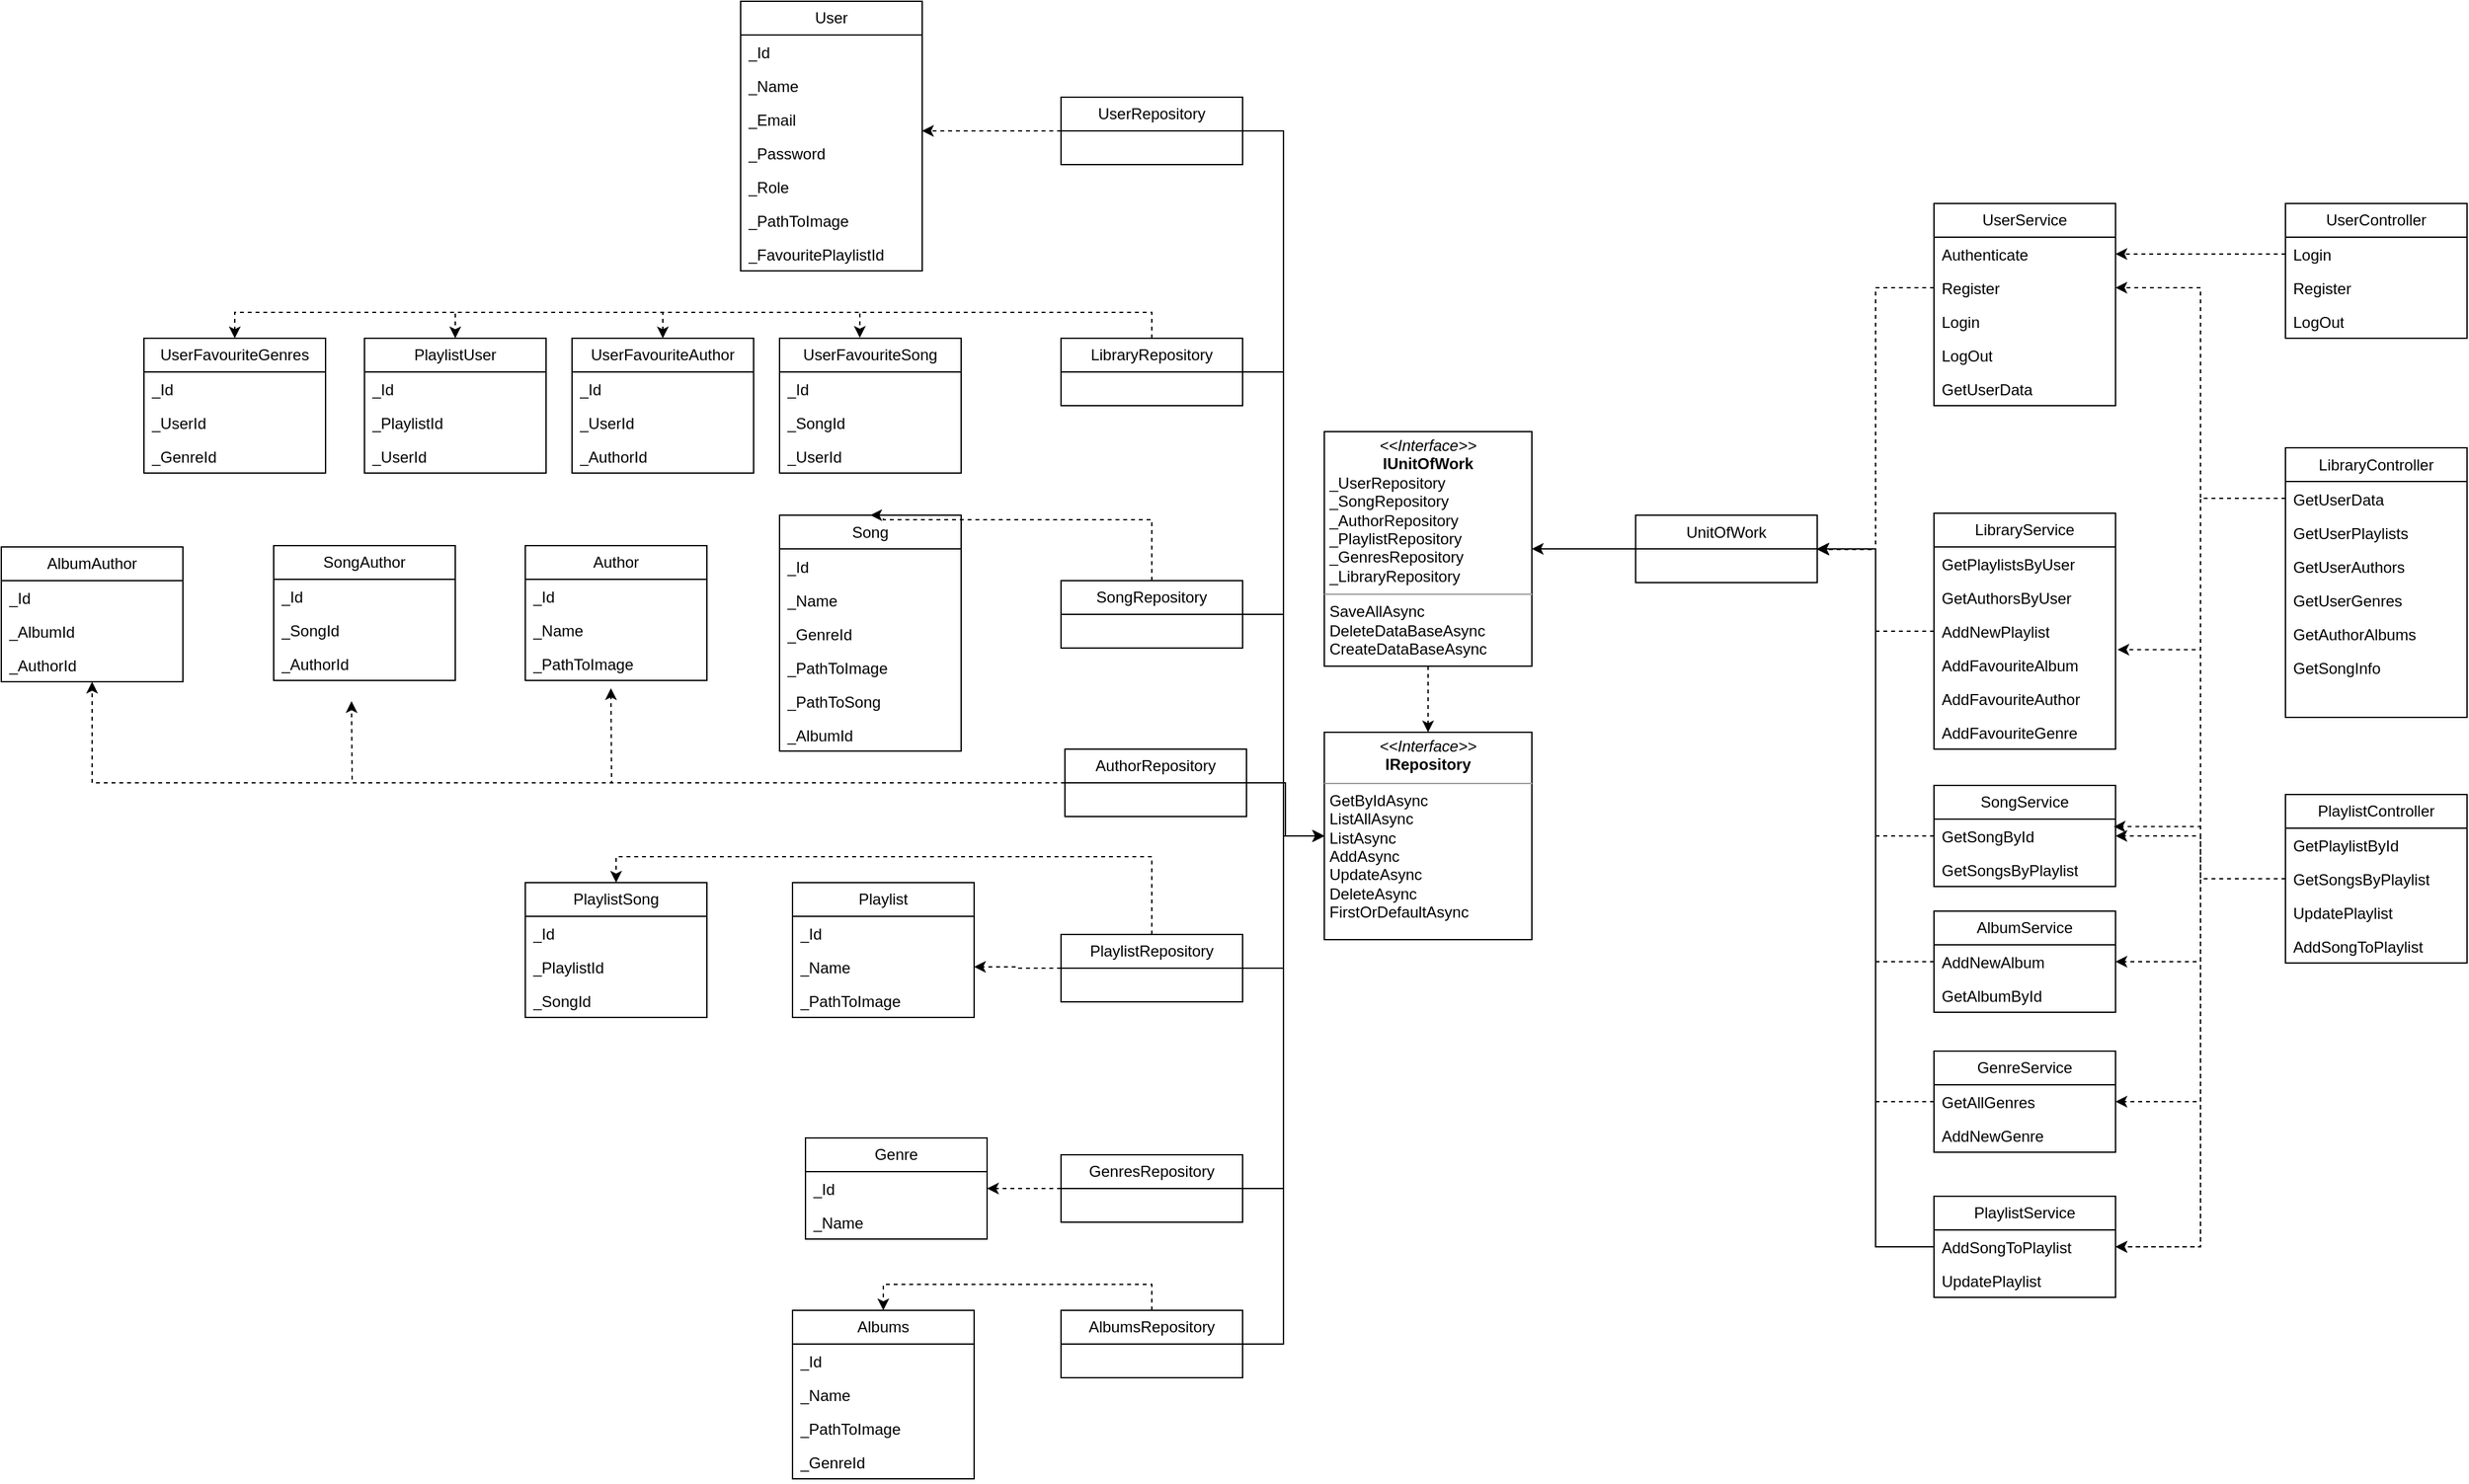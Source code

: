 <mxfile version="24.0.7" type="device">
  <diagram id="C5RBs43oDa-KdzZeNtuy" name="Page-1">
    <mxGraphModel dx="3392" dy="1578" grid="1" gridSize="10" guides="1" tooltips="1" connect="1" arrows="1" fold="1" page="1" pageScale="1" pageWidth="827" pageHeight="1169" math="0" shadow="0">
      <root>
        <mxCell id="WIyWlLk6GJQsqaUBKTNV-0" />
        <mxCell id="WIyWlLk6GJQsqaUBKTNV-1" parent="WIyWlLk6GJQsqaUBKTNV-0" />
        <mxCell id="mbd7gj9Zk-S_fRxsCdLO-96" value="User" style="swimlane;fontStyle=0;childLayout=stackLayout;horizontal=1;startSize=26;fillColor=none;horizontalStack=0;resizeParent=1;resizeParentMax=0;resizeLast=0;collapsible=1;marginBottom=0;whiteSpace=wrap;html=1;" parent="WIyWlLk6GJQsqaUBKTNV-1" vertex="1">
          <mxGeometry x="-20" y="28" width="140" height="208" as="geometry">
            <mxRectangle x="-240" y="124" width="70" height="30" as="alternateBounds" />
          </mxGeometry>
        </mxCell>
        <mxCell id="mbd7gj9Zk-S_fRxsCdLO-101" value="_Id" style="text;strokeColor=none;fillColor=none;align=left;verticalAlign=top;spacingLeft=4;spacingRight=4;overflow=hidden;rotatable=0;points=[[0,0.5],[1,0.5]];portConstraint=eastwest;whiteSpace=wrap;html=1;" parent="mbd7gj9Zk-S_fRxsCdLO-96" vertex="1">
          <mxGeometry y="26" width="140" height="26" as="geometry" />
        </mxCell>
        <mxCell id="mbd7gj9Zk-S_fRxsCdLO-100" value="_Name" style="text;strokeColor=none;fillColor=none;align=left;verticalAlign=top;spacingLeft=4;spacingRight=4;overflow=hidden;rotatable=0;points=[[0,0.5],[1,0.5]];portConstraint=eastwest;whiteSpace=wrap;html=1;" parent="mbd7gj9Zk-S_fRxsCdLO-96" vertex="1">
          <mxGeometry y="52" width="140" height="26" as="geometry" />
        </mxCell>
        <mxCell id="mbd7gj9Zk-S_fRxsCdLO-99" value="_Email" style="text;strokeColor=none;fillColor=none;align=left;verticalAlign=top;spacingLeft=4;spacingRight=4;overflow=hidden;rotatable=0;points=[[0,0.5],[1,0.5]];portConstraint=eastwest;whiteSpace=wrap;html=1;" parent="mbd7gj9Zk-S_fRxsCdLO-96" vertex="1">
          <mxGeometry y="78" width="140" height="26" as="geometry" />
        </mxCell>
        <mxCell id="mbd7gj9Zk-S_fRxsCdLO-98" value="_Password" style="text;strokeColor=none;fillColor=none;align=left;verticalAlign=top;spacingLeft=4;spacingRight=4;overflow=hidden;rotatable=0;points=[[0,0.5],[1,0.5]];portConstraint=eastwest;whiteSpace=wrap;html=1;" parent="mbd7gj9Zk-S_fRxsCdLO-96" vertex="1">
          <mxGeometry y="104" width="140" height="26" as="geometry" />
        </mxCell>
        <mxCell id="mbd7gj9Zk-S_fRxsCdLO-97" value="_Role" style="text;strokeColor=none;fillColor=none;align=left;verticalAlign=top;spacingLeft=4;spacingRight=4;overflow=hidden;rotatable=0;points=[[0,0.5],[1,0.5]];portConstraint=eastwest;whiteSpace=wrap;html=1;" parent="mbd7gj9Zk-S_fRxsCdLO-96" vertex="1">
          <mxGeometry y="130" width="140" height="26" as="geometry" />
        </mxCell>
        <mxCell id="mbd7gj9Zk-S_fRxsCdLO-275" value="_PathToImage" style="text;strokeColor=none;fillColor=none;align=left;verticalAlign=top;spacingLeft=4;spacingRight=4;overflow=hidden;rotatable=0;points=[[0,0.5],[1,0.5]];portConstraint=eastwest;whiteSpace=wrap;html=1;" parent="mbd7gj9Zk-S_fRxsCdLO-96" vertex="1">
          <mxGeometry y="156" width="140" height="26" as="geometry" />
        </mxCell>
        <mxCell id="mbd7gj9Zk-S_fRxsCdLO-323" value="_FavouritePlaylistId" style="text;strokeColor=none;fillColor=none;align=left;verticalAlign=top;spacingLeft=4;spacingRight=4;overflow=hidden;rotatable=0;points=[[0,0.5],[1,0.5]];portConstraint=eastwest;whiteSpace=wrap;html=1;" parent="mbd7gj9Zk-S_fRxsCdLO-96" vertex="1">
          <mxGeometry y="182" width="140" height="26" as="geometry" />
        </mxCell>
        <mxCell id="mbd7gj9Zk-S_fRxsCdLO-103" value="&lt;p style=&quot;margin:0px;margin-top:4px;text-align:center;&quot;&gt;&lt;i&gt;&amp;lt;&amp;lt;Interface&amp;gt;&amp;gt;&lt;/i&gt;&lt;br&gt;&lt;b&gt;IRepository&lt;/b&gt;&lt;/p&gt;&lt;hr size=&quot;1&quot;&gt;&lt;p style=&quot;margin:0px;margin-left:4px;&quot;&gt;GetByIdAsync&lt;br&gt;ListAllAsync&lt;/p&gt;&lt;p style=&quot;margin:0px;margin-left:4px;&quot;&gt;ListAsync&lt;/p&gt;&lt;p style=&quot;margin:0px;margin-left:4px;&quot;&gt;AddAsync&lt;/p&gt;&lt;p style=&quot;margin:0px;margin-left:4px;&quot;&gt;UpdateAsync&lt;/p&gt;&lt;p style=&quot;margin:0px;margin-left:4px;&quot;&gt;DeleteAsync&lt;/p&gt;&lt;p style=&quot;margin:0px;margin-left:4px;&quot;&gt;FirstOrDefaultAsync&lt;/p&gt;" style="verticalAlign=top;align=left;overflow=fill;html=1;whiteSpace=wrap;" parent="WIyWlLk6GJQsqaUBKTNV-1" vertex="1">
          <mxGeometry x="430" y="592" width="160" height="160" as="geometry" />
        </mxCell>
        <mxCell id="mbd7gj9Zk-S_fRxsCdLO-133" style="edgeStyle=orthogonalEdgeStyle;rounded=0;orthogonalLoop=1;jettySize=auto;html=1;entryX=0;entryY=0.5;entryDx=0;entryDy=0;" parent="WIyWlLk6GJQsqaUBKTNV-1" source="mbd7gj9Zk-S_fRxsCdLO-104" target="mbd7gj9Zk-S_fRxsCdLO-103" edge="1">
          <mxGeometry relative="1" as="geometry" />
        </mxCell>
        <mxCell id="mbd7gj9Zk-S_fRxsCdLO-104" value="UserRepository" style="swimlane;fontStyle=0;childLayout=stackLayout;horizontal=1;startSize=26;fillColor=none;horizontalStack=0;resizeParent=1;resizeParentMax=0;resizeLast=0;collapsible=1;marginBottom=0;whiteSpace=wrap;html=1;" parent="WIyWlLk6GJQsqaUBKTNV-1" vertex="1">
          <mxGeometry x="227" y="102" width="140" height="52" as="geometry" />
        </mxCell>
        <mxCell id="mbd7gj9Zk-S_fRxsCdLO-134" style="edgeStyle=orthogonalEdgeStyle;rounded=0;orthogonalLoop=1;jettySize=auto;html=1;entryX=0;entryY=0.5;entryDx=0;entryDy=0;" parent="WIyWlLk6GJQsqaUBKTNV-1" source="mbd7gj9Zk-S_fRxsCdLO-108" target="mbd7gj9Zk-S_fRxsCdLO-103" edge="1">
          <mxGeometry relative="1" as="geometry" />
        </mxCell>
        <mxCell id="mbd7gj9Zk-S_fRxsCdLO-243" style="edgeStyle=orthogonalEdgeStyle;rounded=0;orthogonalLoop=1;jettySize=auto;html=1;entryX=0.5;entryY=0;entryDx=0;entryDy=0;exitX=0.5;exitY=0;exitDx=0;exitDy=0;dashed=1;" parent="WIyWlLk6GJQsqaUBKTNV-1" source="mbd7gj9Zk-S_fRxsCdLO-108" target="mbd7gj9Zk-S_fRxsCdLO-145" edge="1">
          <mxGeometry relative="1" as="geometry">
            <Array as="points">
              <mxPoint x="297" y="428" />
              <mxPoint x="90" y="428" />
            </Array>
          </mxGeometry>
        </mxCell>
        <mxCell id="mbd7gj9Zk-S_fRxsCdLO-108" value="SongRepository" style="swimlane;fontStyle=0;childLayout=stackLayout;horizontal=1;startSize=26;fillColor=none;horizontalStack=0;resizeParent=1;resizeParentMax=0;resizeLast=0;collapsible=1;marginBottom=0;whiteSpace=wrap;html=1;" parent="WIyWlLk6GJQsqaUBKTNV-1" vertex="1">
          <mxGeometry x="227" y="475" width="140" height="52" as="geometry" />
        </mxCell>
        <mxCell id="mbd7gj9Zk-S_fRxsCdLO-135" style="edgeStyle=orthogonalEdgeStyle;rounded=0;orthogonalLoop=1;jettySize=auto;html=1;entryX=0;entryY=0.5;entryDx=0;entryDy=0;" parent="WIyWlLk6GJQsqaUBKTNV-1" source="mbd7gj9Zk-S_fRxsCdLO-110" target="mbd7gj9Zk-S_fRxsCdLO-103" edge="1">
          <mxGeometry relative="1" as="geometry" />
        </mxCell>
        <mxCell id="mbd7gj9Zk-S_fRxsCdLO-244" style="edgeStyle=orthogonalEdgeStyle;rounded=0;orthogonalLoop=1;jettySize=auto;html=1;dashed=1;" parent="WIyWlLk6GJQsqaUBKTNV-1" source="mbd7gj9Zk-S_fRxsCdLO-110" edge="1">
          <mxGeometry relative="1" as="geometry">
            <mxPoint x="-120" y="558.0" as="targetPoint" />
          </mxGeometry>
        </mxCell>
        <mxCell id="mbd7gj9Zk-S_fRxsCdLO-245" style="edgeStyle=orthogonalEdgeStyle;rounded=0;orthogonalLoop=1;jettySize=auto;html=1;dashed=1;" parent="WIyWlLk6GJQsqaUBKTNV-1" source="mbd7gj9Zk-S_fRxsCdLO-110" edge="1">
          <mxGeometry relative="1" as="geometry">
            <mxPoint x="-320" y="568.0" as="targetPoint" />
          </mxGeometry>
        </mxCell>
        <mxCell id="mbd7gj9Zk-S_fRxsCdLO-248" style="edgeStyle=orthogonalEdgeStyle;rounded=0;orthogonalLoop=1;jettySize=auto;html=1;entryX=0.5;entryY=1;entryDx=0;entryDy=0;dashed=1;" parent="WIyWlLk6GJQsqaUBKTNV-1" source="mbd7gj9Zk-S_fRxsCdLO-110" target="mbd7gj9Zk-S_fRxsCdLO-184" edge="1">
          <mxGeometry relative="1" as="geometry" />
        </mxCell>
        <mxCell id="mbd7gj9Zk-S_fRxsCdLO-110" value="AuthorRepository" style="swimlane;fontStyle=0;childLayout=stackLayout;horizontal=1;startSize=26;fillColor=none;horizontalStack=0;resizeParent=1;resizeParentMax=0;resizeLast=0;collapsible=1;marginBottom=0;whiteSpace=wrap;html=1;" parent="WIyWlLk6GJQsqaUBKTNV-1" vertex="1">
          <mxGeometry x="230" y="605" width="140" height="52" as="geometry" />
        </mxCell>
        <mxCell id="mbd7gj9Zk-S_fRxsCdLO-136" style="edgeStyle=orthogonalEdgeStyle;rounded=0;orthogonalLoop=1;jettySize=auto;html=1;entryX=0;entryY=0.5;entryDx=0;entryDy=0;" parent="WIyWlLk6GJQsqaUBKTNV-1" source="mbd7gj9Zk-S_fRxsCdLO-111" target="mbd7gj9Zk-S_fRxsCdLO-103" edge="1">
          <mxGeometry relative="1" as="geometry" />
        </mxCell>
        <mxCell id="mbd7gj9Zk-S_fRxsCdLO-253" style="edgeStyle=orthogonalEdgeStyle;rounded=0;orthogonalLoop=1;jettySize=auto;html=1;entryX=1;entryY=0.5;entryDx=0;entryDy=0;dashed=1;" parent="WIyWlLk6GJQsqaUBKTNV-1" source="mbd7gj9Zk-S_fRxsCdLO-111" target="mbd7gj9Zk-S_fRxsCdLO-151" edge="1">
          <mxGeometry relative="1" as="geometry" />
        </mxCell>
        <mxCell id="mbd7gj9Zk-S_fRxsCdLO-254" style="edgeStyle=orthogonalEdgeStyle;rounded=0;orthogonalLoop=1;jettySize=auto;html=1;entryX=0.5;entryY=0;entryDx=0;entryDy=0;dashed=1;" parent="WIyWlLk6GJQsqaUBKTNV-1" source="mbd7gj9Zk-S_fRxsCdLO-111" target="mbd7gj9Zk-S_fRxsCdLO-171" edge="1">
          <mxGeometry relative="1" as="geometry">
            <Array as="points">
              <mxPoint x="297" y="688" />
              <mxPoint x="-116" y="688" />
            </Array>
          </mxGeometry>
        </mxCell>
        <mxCell id="mbd7gj9Zk-S_fRxsCdLO-111" value="PlaylistRepository" style="swimlane;fontStyle=0;childLayout=stackLayout;horizontal=1;startSize=26;fillColor=none;horizontalStack=0;resizeParent=1;resizeParentMax=0;resizeLast=0;collapsible=1;marginBottom=0;whiteSpace=wrap;html=1;" parent="WIyWlLk6GJQsqaUBKTNV-1" vertex="1">
          <mxGeometry x="227" y="748" width="140" height="52" as="geometry" />
        </mxCell>
        <mxCell id="mbd7gj9Zk-S_fRxsCdLO-138" style="edgeStyle=orthogonalEdgeStyle;rounded=0;orthogonalLoop=1;jettySize=auto;html=1;entryX=0;entryY=0.5;entryDx=0;entryDy=0;" parent="WIyWlLk6GJQsqaUBKTNV-1" source="mbd7gj9Zk-S_fRxsCdLO-117" target="mbd7gj9Zk-S_fRxsCdLO-103" edge="1">
          <mxGeometry relative="1" as="geometry" />
        </mxCell>
        <mxCell id="mbd7gj9Zk-S_fRxsCdLO-249" style="edgeStyle=orthogonalEdgeStyle;rounded=0;orthogonalLoop=1;jettySize=auto;html=1;entryX=1;entryY=0.5;entryDx=0;entryDy=0;dashed=1;" parent="WIyWlLk6GJQsqaUBKTNV-1" source="mbd7gj9Zk-S_fRxsCdLO-117" target="mbd7gj9Zk-S_fRxsCdLO-157" edge="1">
          <mxGeometry relative="1" as="geometry" />
        </mxCell>
        <mxCell id="mbd7gj9Zk-S_fRxsCdLO-117" value="GenresRepository" style="swimlane;fontStyle=0;childLayout=stackLayout;horizontal=1;startSize=26;fillColor=none;horizontalStack=0;resizeParent=1;resizeParentMax=0;resizeLast=0;collapsible=1;marginBottom=0;whiteSpace=wrap;html=1;" parent="WIyWlLk6GJQsqaUBKTNV-1" vertex="1">
          <mxGeometry x="227" y="918" width="140" height="52" as="geometry" />
        </mxCell>
        <mxCell id="mbd7gj9Zk-S_fRxsCdLO-259" style="edgeStyle=orthogonalEdgeStyle;rounded=0;orthogonalLoop=1;jettySize=auto;html=1;entryX=0.5;entryY=0;entryDx=0;entryDy=0;dashed=1;" parent="WIyWlLk6GJQsqaUBKTNV-1" source="mbd7gj9Zk-S_fRxsCdLO-125" target="mbd7gj9Zk-S_fRxsCdLO-103" edge="1">
          <mxGeometry relative="1" as="geometry" />
        </mxCell>
        <mxCell id="mbd7gj9Zk-S_fRxsCdLO-125" value="&lt;p style=&quot;margin:0px;margin-top:4px;text-align:center;&quot;&gt;&lt;i&gt;&amp;lt;&amp;lt;Interface&amp;gt;&amp;gt;&lt;/i&gt;&lt;br&gt;&lt;b&gt;IUnitOfWork&lt;/b&gt;&lt;/p&gt;&lt;p style=&quot;margin:0px;margin-left:4px;&quot;&gt;_UserRepository&lt;br&gt;_SongRepository&lt;/p&gt;&lt;p style=&quot;margin:0px;margin-left:4px;&quot;&gt;_AuthorRepository&lt;/p&gt;&lt;p style=&quot;margin:0px;margin-left:4px;&quot;&gt;_PlaylistRepository&lt;/p&gt;&lt;p style=&quot;margin:0px;margin-left:4px;&quot;&gt;_GenresRepository&lt;/p&gt;&lt;p style=&quot;margin:0px;margin-left:4px;&quot;&gt;_LibraryRepository&lt;/p&gt;&lt;hr size=&quot;1&quot;&gt;&lt;p style=&quot;margin:0px;margin-left:4px;&quot;&gt;SaveAllAsync&lt;/p&gt;&lt;p style=&quot;margin:0px;margin-left:4px;&quot;&gt;DeleteDataBaseAsync&lt;/p&gt;&lt;p style=&quot;margin:0px;margin-left:4px;&quot;&gt;CreateDataBaseAsync&lt;/p&gt;" style="verticalAlign=top;align=left;overflow=fill;html=1;whiteSpace=wrap;" parent="WIyWlLk6GJQsqaUBKTNV-1" vertex="1">
          <mxGeometry x="430" y="360" width="160" height="181" as="geometry" />
        </mxCell>
        <mxCell id="mbd7gj9Zk-S_fRxsCdLO-260" style="edgeStyle=orthogonalEdgeStyle;rounded=0;orthogonalLoop=1;jettySize=auto;html=1;entryX=1;entryY=0.5;entryDx=0;entryDy=0;" parent="WIyWlLk6GJQsqaUBKTNV-1" source="mbd7gj9Zk-S_fRxsCdLO-127" target="mbd7gj9Zk-S_fRxsCdLO-125" edge="1">
          <mxGeometry relative="1" as="geometry" />
        </mxCell>
        <mxCell id="mbd7gj9Zk-S_fRxsCdLO-127" value="UnitOfWork" style="swimlane;fontStyle=0;childLayout=stackLayout;horizontal=1;startSize=26;fillColor=none;horizontalStack=0;resizeParent=1;resizeParentMax=0;resizeLast=0;collapsible=1;marginBottom=0;whiteSpace=wrap;html=1;" parent="WIyWlLk6GJQsqaUBKTNV-1" vertex="1">
          <mxGeometry x="670" y="424.5" width="140" height="52" as="geometry" />
        </mxCell>
        <mxCell id="mbd7gj9Zk-S_fRxsCdLO-140" value="Author" style="swimlane;fontStyle=0;childLayout=stackLayout;horizontal=1;startSize=26;fillColor=none;horizontalStack=0;resizeParent=1;resizeParentMax=0;resizeLast=0;collapsible=1;marginBottom=0;whiteSpace=wrap;html=1;" parent="WIyWlLk6GJQsqaUBKTNV-1" vertex="1">
          <mxGeometry x="-186" y="448" width="140" height="104" as="geometry" />
        </mxCell>
        <mxCell id="mbd7gj9Zk-S_fRxsCdLO-141" value="_Id" style="text;strokeColor=none;fillColor=none;align=left;verticalAlign=top;spacingLeft=4;spacingRight=4;overflow=hidden;rotatable=0;points=[[0,0.5],[1,0.5]];portConstraint=eastwest;whiteSpace=wrap;html=1;" parent="mbd7gj9Zk-S_fRxsCdLO-140" vertex="1">
          <mxGeometry y="26" width="140" height="26" as="geometry" />
        </mxCell>
        <mxCell id="mbd7gj9Zk-S_fRxsCdLO-142" value="_Name" style="text;strokeColor=none;fillColor=none;align=left;verticalAlign=top;spacingLeft=4;spacingRight=4;overflow=hidden;rotatable=0;points=[[0,0.5],[1,0.5]];portConstraint=eastwest;whiteSpace=wrap;html=1;" parent="mbd7gj9Zk-S_fRxsCdLO-140" vertex="1">
          <mxGeometry y="52" width="140" height="26" as="geometry" />
        </mxCell>
        <mxCell id="mbd7gj9Zk-S_fRxsCdLO-144" value="_PathToImage" style="text;strokeColor=none;fillColor=none;align=left;verticalAlign=top;spacingLeft=4;spacingRight=4;overflow=hidden;rotatable=0;points=[[0,0.5],[1,0.5]];portConstraint=eastwest;whiteSpace=wrap;html=1;" parent="mbd7gj9Zk-S_fRxsCdLO-140" vertex="1">
          <mxGeometry y="78" width="140" height="26" as="geometry" />
        </mxCell>
        <mxCell id="mbd7gj9Zk-S_fRxsCdLO-145" value="Song" style="swimlane;fontStyle=0;childLayout=stackLayout;horizontal=1;startSize=26;fillColor=none;horizontalStack=0;resizeParent=1;resizeParentMax=0;resizeLast=0;collapsible=1;marginBottom=0;whiteSpace=wrap;html=1;" parent="WIyWlLk6GJQsqaUBKTNV-1" vertex="1">
          <mxGeometry x="10" y="424.5" width="140" height="182" as="geometry" />
        </mxCell>
        <mxCell id="mbd7gj9Zk-S_fRxsCdLO-146" value="_Id" style="text;strokeColor=none;fillColor=none;align=left;verticalAlign=top;spacingLeft=4;spacingRight=4;overflow=hidden;rotatable=0;points=[[0,0.5],[1,0.5]];portConstraint=eastwest;whiteSpace=wrap;html=1;" parent="mbd7gj9Zk-S_fRxsCdLO-145" vertex="1">
          <mxGeometry y="26" width="140" height="26" as="geometry" />
        </mxCell>
        <mxCell id="mbd7gj9Zk-S_fRxsCdLO-147" value="_Name" style="text;strokeColor=none;fillColor=none;align=left;verticalAlign=top;spacingLeft=4;spacingRight=4;overflow=hidden;rotatable=0;points=[[0,0.5],[1,0.5]];portConstraint=eastwest;whiteSpace=wrap;html=1;" parent="mbd7gj9Zk-S_fRxsCdLO-145" vertex="1">
          <mxGeometry y="52" width="140" height="26" as="geometry" />
        </mxCell>
        <mxCell id="mbd7gj9Zk-S_fRxsCdLO-148" value="_GenreId" style="text;strokeColor=none;fillColor=none;align=left;verticalAlign=top;spacingLeft=4;spacingRight=4;overflow=hidden;rotatable=0;points=[[0,0.5],[1,0.5]];portConstraint=eastwest;whiteSpace=wrap;html=1;" parent="mbd7gj9Zk-S_fRxsCdLO-145" vertex="1">
          <mxGeometry y="78" width="140" height="26" as="geometry" />
        </mxCell>
        <mxCell id="mbd7gj9Zk-S_fRxsCdLO-154" value="_PathToImage" style="text;strokeColor=none;fillColor=none;align=left;verticalAlign=top;spacingLeft=4;spacingRight=4;overflow=hidden;rotatable=0;points=[[0,0.5],[1,0.5]];portConstraint=eastwest;whiteSpace=wrap;html=1;" parent="mbd7gj9Zk-S_fRxsCdLO-145" vertex="1">
          <mxGeometry y="104" width="140" height="26" as="geometry" />
        </mxCell>
        <mxCell id="mbd7gj9Zk-S_fRxsCdLO-274" value="_PathToSong" style="text;strokeColor=none;fillColor=none;align=left;verticalAlign=top;spacingLeft=4;spacingRight=4;overflow=hidden;rotatable=0;points=[[0,0.5],[1,0.5]];portConstraint=eastwest;whiteSpace=wrap;html=1;" parent="mbd7gj9Zk-S_fRxsCdLO-145" vertex="1">
          <mxGeometry y="130" width="140" height="26" as="geometry" />
        </mxCell>
        <mxCell id="mbd7gj9Zk-S_fRxsCdLO-372" value="_AlbumId" style="text;strokeColor=none;fillColor=none;align=left;verticalAlign=top;spacingLeft=4;spacingRight=4;overflow=hidden;rotatable=0;points=[[0,0.5],[1,0.5]];portConstraint=eastwest;whiteSpace=wrap;html=1;" parent="mbd7gj9Zk-S_fRxsCdLO-145" vertex="1">
          <mxGeometry y="156" width="140" height="26" as="geometry" />
        </mxCell>
        <mxCell id="mbd7gj9Zk-S_fRxsCdLO-149" value="Playlist" style="swimlane;fontStyle=0;childLayout=stackLayout;horizontal=1;startSize=26;fillColor=none;horizontalStack=0;resizeParent=1;resizeParentMax=0;resizeLast=0;collapsible=1;marginBottom=0;whiteSpace=wrap;html=1;" parent="WIyWlLk6GJQsqaUBKTNV-1" vertex="1">
          <mxGeometry x="20" y="708" width="140" height="104" as="geometry" />
        </mxCell>
        <mxCell id="mbd7gj9Zk-S_fRxsCdLO-150" value="_Id" style="text;strokeColor=none;fillColor=none;align=left;verticalAlign=top;spacingLeft=4;spacingRight=4;overflow=hidden;rotatable=0;points=[[0,0.5],[1,0.5]];portConstraint=eastwest;whiteSpace=wrap;html=1;" parent="mbd7gj9Zk-S_fRxsCdLO-149" vertex="1">
          <mxGeometry y="26" width="140" height="26" as="geometry" />
        </mxCell>
        <mxCell id="mbd7gj9Zk-S_fRxsCdLO-151" value="_Name" style="text;strokeColor=none;fillColor=none;align=left;verticalAlign=top;spacingLeft=4;spacingRight=4;overflow=hidden;rotatable=0;points=[[0,0.5],[1,0.5]];portConstraint=eastwest;whiteSpace=wrap;html=1;" parent="mbd7gj9Zk-S_fRxsCdLO-149" vertex="1">
          <mxGeometry y="52" width="140" height="26" as="geometry" />
        </mxCell>
        <mxCell id="mbd7gj9Zk-S_fRxsCdLO-155" value="_PathToImage" style="text;strokeColor=none;fillColor=none;align=left;verticalAlign=top;spacingLeft=4;spacingRight=4;overflow=hidden;rotatable=0;points=[[0,0.5],[1,0.5]];portConstraint=eastwest;whiteSpace=wrap;html=1;" parent="mbd7gj9Zk-S_fRxsCdLO-149" vertex="1">
          <mxGeometry y="78" width="140" height="26" as="geometry" />
        </mxCell>
        <mxCell id="mbd7gj9Zk-S_fRxsCdLO-156" value="Genre" style="swimlane;fontStyle=0;childLayout=stackLayout;horizontal=1;startSize=26;fillColor=none;horizontalStack=0;resizeParent=1;resizeParentMax=0;resizeLast=0;collapsible=1;marginBottom=0;whiteSpace=wrap;html=1;" parent="WIyWlLk6GJQsqaUBKTNV-1" vertex="1">
          <mxGeometry x="30" y="905" width="140" height="78" as="geometry" />
        </mxCell>
        <mxCell id="mbd7gj9Zk-S_fRxsCdLO-157" value="_Id" style="text;strokeColor=none;fillColor=none;align=left;verticalAlign=top;spacingLeft=4;spacingRight=4;overflow=hidden;rotatable=0;points=[[0,0.5],[1,0.5]];portConstraint=eastwest;whiteSpace=wrap;html=1;" parent="mbd7gj9Zk-S_fRxsCdLO-156" vertex="1">
          <mxGeometry y="26" width="140" height="26" as="geometry" />
        </mxCell>
        <mxCell id="mbd7gj9Zk-S_fRxsCdLO-158" value="_Name" style="text;strokeColor=none;fillColor=none;align=left;verticalAlign=top;spacingLeft=4;spacingRight=4;overflow=hidden;rotatable=0;points=[[0,0.5],[1,0.5]];portConstraint=eastwest;whiteSpace=wrap;html=1;" parent="mbd7gj9Zk-S_fRxsCdLO-156" vertex="1">
          <mxGeometry y="52" width="140" height="26" as="geometry" />
        </mxCell>
        <mxCell id="mbd7gj9Zk-S_fRxsCdLO-161" style="edgeStyle=orthogonalEdgeStyle;rounded=0;orthogonalLoop=1;jettySize=auto;html=1;entryX=0;entryY=0.5;entryDx=0;entryDy=0;" parent="WIyWlLk6GJQsqaUBKTNV-1" source="mbd7gj9Zk-S_fRxsCdLO-160" target="mbd7gj9Zk-S_fRxsCdLO-103" edge="1">
          <mxGeometry relative="1" as="geometry" />
        </mxCell>
        <mxCell id="mbd7gj9Zk-S_fRxsCdLO-250" style="edgeStyle=orthogonalEdgeStyle;rounded=0;orthogonalLoop=1;jettySize=auto;html=1;entryX=0.5;entryY=0;entryDx=0;entryDy=0;exitX=0.5;exitY=0;exitDx=0;exitDy=0;dashed=1;" parent="WIyWlLk6GJQsqaUBKTNV-1" source="mbd7gj9Zk-S_fRxsCdLO-160" target="mbd7gj9Zk-S_fRxsCdLO-162" edge="1">
          <mxGeometry relative="1" as="geometry" />
        </mxCell>
        <mxCell id="mbd7gj9Zk-S_fRxsCdLO-160" value="AlbumsRepository" style="swimlane;fontStyle=0;childLayout=stackLayout;horizontal=1;startSize=26;fillColor=none;horizontalStack=0;resizeParent=1;resizeParentMax=0;resizeLast=0;collapsible=1;marginBottom=0;whiteSpace=wrap;html=1;" parent="WIyWlLk6GJQsqaUBKTNV-1" vertex="1">
          <mxGeometry x="227" y="1038" width="140" height="52" as="geometry" />
        </mxCell>
        <mxCell id="mbd7gj9Zk-S_fRxsCdLO-162" value="Albums" style="swimlane;fontStyle=0;childLayout=stackLayout;horizontal=1;startSize=26;fillColor=none;horizontalStack=0;resizeParent=1;resizeParentMax=0;resizeLast=0;collapsible=1;marginBottom=0;whiteSpace=wrap;html=1;" parent="WIyWlLk6GJQsqaUBKTNV-1" vertex="1">
          <mxGeometry x="20" y="1038" width="140" height="130" as="geometry" />
        </mxCell>
        <mxCell id="mbd7gj9Zk-S_fRxsCdLO-163" value="_Id" style="text;strokeColor=none;fillColor=none;align=left;verticalAlign=top;spacingLeft=4;spacingRight=4;overflow=hidden;rotatable=0;points=[[0,0.5],[1,0.5]];portConstraint=eastwest;whiteSpace=wrap;html=1;" parent="mbd7gj9Zk-S_fRxsCdLO-162" vertex="1">
          <mxGeometry y="26" width="140" height="26" as="geometry" />
        </mxCell>
        <mxCell id="mbd7gj9Zk-S_fRxsCdLO-164" value="_Name" style="text;strokeColor=none;fillColor=none;align=left;verticalAlign=top;spacingLeft=4;spacingRight=4;overflow=hidden;rotatable=0;points=[[0,0.5],[1,0.5]];portConstraint=eastwest;whiteSpace=wrap;html=1;" parent="mbd7gj9Zk-S_fRxsCdLO-162" vertex="1">
          <mxGeometry y="52" width="140" height="26" as="geometry" />
        </mxCell>
        <mxCell id="mbd7gj9Zk-S_fRxsCdLO-165" value="_PathToImage" style="text;strokeColor=none;fillColor=none;align=left;verticalAlign=top;spacingLeft=4;spacingRight=4;overflow=hidden;rotatable=0;points=[[0,0.5],[1,0.5]];portConstraint=eastwest;whiteSpace=wrap;html=1;" parent="mbd7gj9Zk-S_fRxsCdLO-162" vertex="1">
          <mxGeometry y="78" width="140" height="26" as="geometry" />
        </mxCell>
        <mxCell id="mbd7gj9Zk-S_fRxsCdLO-373" value="_GenreId" style="text;strokeColor=none;fillColor=none;align=left;verticalAlign=top;spacingLeft=4;spacingRight=4;overflow=hidden;rotatable=0;points=[[0,0.5],[1,0.5]];portConstraint=eastwest;whiteSpace=wrap;html=1;" parent="mbd7gj9Zk-S_fRxsCdLO-162" vertex="1">
          <mxGeometry y="104" width="140" height="26" as="geometry" />
        </mxCell>
        <mxCell id="mbd7gj9Zk-S_fRxsCdLO-171" value="PlaylistSong" style="swimlane;fontStyle=0;childLayout=stackLayout;horizontal=1;startSize=26;fillColor=none;horizontalStack=0;resizeParent=1;resizeParentMax=0;resizeLast=0;collapsible=1;marginBottom=0;whiteSpace=wrap;html=1;" parent="WIyWlLk6GJQsqaUBKTNV-1" vertex="1">
          <mxGeometry x="-186" y="708" width="140" height="104" as="geometry" />
        </mxCell>
        <mxCell id="mbd7gj9Zk-S_fRxsCdLO-172" value="_Id" style="text;strokeColor=none;fillColor=none;align=left;verticalAlign=top;spacingLeft=4;spacingRight=4;overflow=hidden;rotatable=0;points=[[0,0.5],[1,0.5]];portConstraint=eastwest;whiteSpace=wrap;html=1;" parent="mbd7gj9Zk-S_fRxsCdLO-171" vertex="1">
          <mxGeometry y="26" width="140" height="26" as="geometry" />
        </mxCell>
        <mxCell id="mbd7gj9Zk-S_fRxsCdLO-174" value="_PlaylistId" style="text;strokeColor=none;fillColor=none;align=left;verticalAlign=top;spacingLeft=4;spacingRight=4;overflow=hidden;rotatable=0;points=[[0,0.5],[1,0.5]];portConstraint=eastwest;whiteSpace=wrap;html=1;" parent="mbd7gj9Zk-S_fRxsCdLO-171" vertex="1">
          <mxGeometry y="52" width="140" height="26" as="geometry" />
        </mxCell>
        <mxCell id="mbd7gj9Zk-S_fRxsCdLO-179" value="_SongId" style="text;strokeColor=none;fillColor=none;align=left;verticalAlign=top;spacingLeft=4;spacingRight=4;overflow=hidden;rotatable=0;points=[[0,0.5],[1,0.5]];portConstraint=eastwest;whiteSpace=wrap;html=1;" parent="mbd7gj9Zk-S_fRxsCdLO-171" vertex="1">
          <mxGeometry y="78" width="140" height="26" as="geometry" />
        </mxCell>
        <mxCell id="mbd7gj9Zk-S_fRxsCdLO-180" value="PlaylistUser" style="swimlane;fontStyle=0;childLayout=stackLayout;horizontal=1;startSize=26;fillColor=none;horizontalStack=0;resizeParent=1;resizeParentMax=0;resizeLast=0;collapsible=1;marginBottom=0;whiteSpace=wrap;html=1;" parent="WIyWlLk6GJQsqaUBKTNV-1" vertex="1">
          <mxGeometry x="-310" y="288" width="140" height="104" as="geometry" />
        </mxCell>
        <mxCell id="mbd7gj9Zk-S_fRxsCdLO-181" value="_Id" style="text;strokeColor=none;fillColor=none;align=left;verticalAlign=top;spacingLeft=4;spacingRight=4;overflow=hidden;rotatable=0;points=[[0,0.5],[1,0.5]];portConstraint=eastwest;whiteSpace=wrap;html=1;" parent="mbd7gj9Zk-S_fRxsCdLO-180" vertex="1">
          <mxGeometry y="26" width="140" height="26" as="geometry" />
        </mxCell>
        <mxCell id="mbd7gj9Zk-S_fRxsCdLO-182" value="_PlaylistId" style="text;strokeColor=none;fillColor=none;align=left;verticalAlign=top;spacingLeft=4;spacingRight=4;overflow=hidden;rotatable=0;points=[[0,0.5],[1,0.5]];portConstraint=eastwest;whiteSpace=wrap;html=1;" parent="mbd7gj9Zk-S_fRxsCdLO-180" vertex="1">
          <mxGeometry y="52" width="140" height="26" as="geometry" />
        </mxCell>
        <mxCell id="mbd7gj9Zk-S_fRxsCdLO-183" value="_UserId" style="text;strokeColor=none;fillColor=none;align=left;verticalAlign=top;spacingLeft=4;spacingRight=4;overflow=hidden;rotatable=0;points=[[0,0.5],[1,0.5]];portConstraint=eastwest;whiteSpace=wrap;html=1;" parent="mbd7gj9Zk-S_fRxsCdLO-180" vertex="1">
          <mxGeometry y="78" width="140" height="26" as="geometry" />
        </mxCell>
        <mxCell id="mbd7gj9Zk-S_fRxsCdLO-184" value="AlbumAuthor" style="swimlane;fontStyle=0;childLayout=stackLayout;horizontal=1;startSize=26;fillColor=none;horizontalStack=0;resizeParent=1;resizeParentMax=0;resizeLast=0;collapsible=1;marginBottom=0;whiteSpace=wrap;html=1;" parent="WIyWlLk6GJQsqaUBKTNV-1" vertex="1">
          <mxGeometry x="-590" y="449" width="140" height="104" as="geometry" />
        </mxCell>
        <mxCell id="mbd7gj9Zk-S_fRxsCdLO-185" value="_Id" style="text;strokeColor=none;fillColor=none;align=left;verticalAlign=top;spacingLeft=4;spacingRight=4;overflow=hidden;rotatable=0;points=[[0,0.5],[1,0.5]];portConstraint=eastwest;whiteSpace=wrap;html=1;" parent="mbd7gj9Zk-S_fRxsCdLO-184" vertex="1">
          <mxGeometry y="26" width="140" height="26" as="geometry" />
        </mxCell>
        <mxCell id="mbd7gj9Zk-S_fRxsCdLO-186" value="_AlbumId" style="text;strokeColor=none;fillColor=none;align=left;verticalAlign=top;spacingLeft=4;spacingRight=4;overflow=hidden;rotatable=0;points=[[0,0.5],[1,0.5]];portConstraint=eastwest;whiteSpace=wrap;html=1;" parent="mbd7gj9Zk-S_fRxsCdLO-184" vertex="1">
          <mxGeometry y="52" width="140" height="26" as="geometry" />
        </mxCell>
        <mxCell id="mbd7gj9Zk-S_fRxsCdLO-187" value="_AuthorId" style="text;strokeColor=none;fillColor=none;align=left;verticalAlign=top;spacingLeft=4;spacingRight=4;overflow=hidden;rotatable=0;points=[[0,0.5],[1,0.5]];portConstraint=eastwest;whiteSpace=wrap;html=1;" parent="mbd7gj9Zk-S_fRxsCdLO-184" vertex="1">
          <mxGeometry y="78" width="140" height="26" as="geometry" />
        </mxCell>
        <mxCell id="mbd7gj9Zk-S_fRxsCdLO-188" value="SongAuthor" style="swimlane;fontStyle=0;childLayout=stackLayout;horizontal=1;startSize=26;fillColor=none;horizontalStack=0;resizeParent=1;resizeParentMax=0;resizeLast=0;collapsible=1;marginBottom=0;whiteSpace=wrap;html=1;" parent="WIyWlLk6GJQsqaUBKTNV-1" vertex="1">
          <mxGeometry x="-380" y="448" width="140" height="104" as="geometry" />
        </mxCell>
        <mxCell id="mbd7gj9Zk-S_fRxsCdLO-189" value="_Id" style="text;strokeColor=none;fillColor=none;align=left;verticalAlign=top;spacingLeft=4;spacingRight=4;overflow=hidden;rotatable=0;points=[[0,0.5],[1,0.5]];portConstraint=eastwest;whiteSpace=wrap;html=1;" parent="mbd7gj9Zk-S_fRxsCdLO-188" vertex="1">
          <mxGeometry y="26" width="140" height="26" as="geometry" />
        </mxCell>
        <mxCell id="mbd7gj9Zk-S_fRxsCdLO-190" value="_SongId" style="text;strokeColor=none;fillColor=none;align=left;verticalAlign=top;spacingLeft=4;spacingRight=4;overflow=hidden;rotatable=0;points=[[0,0.5],[1,0.5]];portConstraint=eastwest;whiteSpace=wrap;html=1;" parent="mbd7gj9Zk-S_fRxsCdLO-188" vertex="1">
          <mxGeometry y="52" width="140" height="26" as="geometry" />
        </mxCell>
        <mxCell id="mbd7gj9Zk-S_fRxsCdLO-191" value="_AuthorId" style="text;strokeColor=none;fillColor=none;align=left;verticalAlign=top;spacingLeft=4;spacingRight=4;overflow=hidden;rotatable=0;points=[[0,0.5],[1,0.5]];portConstraint=eastwest;whiteSpace=wrap;html=1;" parent="mbd7gj9Zk-S_fRxsCdLO-188" vertex="1">
          <mxGeometry y="78" width="140" height="26" as="geometry" />
        </mxCell>
        <mxCell id="mbd7gj9Zk-S_fRxsCdLO-196" value="UserFavouriteSong" style="swimlane;fontStyle=0;childLayout=stackLayout;horizontal=1;startSize=26;fillColor=none;horizontalStack=0;resizeParent=1;resizeParentMax=0;resizeLast=0;collapsible=1;marginBottom=0;whiteSpace=wrap;html=1;" parent="WIyWlLk6GJQsqaUBKTNV-1" vertex="1">
          <mxGeometry x="10" y="288" width="140" height="104" as="geometry" />
        </mxCell>
        <mxCell id="mbd7gj9Zk-S_fRxsCdLO-197" value="_Id" style="text;strokeColor=none;fillColor=none;align=left;verticalAlign=top;spacingLeft=4;spacingRight=4;overflow=hidden;rotatable=0;points=[[0,0.5],[1,0.5]];portConstraint=eastwest;whiteSpace=wrap;html=1;" parent="mbd7gj9Zk-S_fRxsCdLO-196" vertex="1">
          <mxGeometry y="26" width="140" height="26" as="geometry" />
        </mxCell>
        <mxCell id="mbd7gj9Zk-S_fRxsCdLO-198" value="_SongId" style="text;strokeColor=none;fillColor=none;align=left;verticalAlign=top;spacingLeft=4;spacingRight=4;overflow=hidden;rotatable=0;points=[[0,0.5],[1,0.5]];portConstraint=eastwest;whiteSpace=wrap;html=1;" parent="mbd7gj9Zk-S_fRxsCdLO-196" vertex="1">
          <mxGeometry y="52" width="140" height="26" as="geometry" />
        </mxCell>
        <mxCell id="mbd7gj9Zk-S_fRxsCdLO-199" value="_UserId" style="text;strokeColor=none;fillColor=none;align=left;verticalAlign=top;spacingLeft=4;spacingRight=4;overflow=hidden;rotatable=0;points=[[0,0.5],[1,0.5]];portConstraint=eastwest;whiteSpace=wrap;html=1;" parent="mbd7gj9Zk-S_fRxsCdLO-196" vertex="1">
          <mxGeometry y="78" width="140" height="26" as="geometry" />
        </mxCell>
        <mxCell id="mbd7gj9Zk-S_fRxsCdLO-202" value="UserFavouriteAuthor" style="swimlane;fontStyle=0;childLayout=stackLayout;horizontal=1;startSize=26;fillColor=none;horizontalStack=0;resizeParent=1;resizeParentMax=0;resizeLast=0;collapsible=1;marginBottom=0;whiteSpace=wrap;html=1;" parent="WIyWlLk6GJQsqaUBKTNV-1" vertex="1">
          <mxGeometry x="-150" y="288" width="140" height="104" as="geometry" />
        </mxCell>
        <mxCell id="mbd7gj9Zk-S_fRxsCdLO-203" value="_Id" style="text;strokeColor=none;fillColor=none;align=left;verticalAlign=top;spacingLeft=4;spacingRight=4;overflow=hidden;rotatable=0;points=[[0,0.5],[1,0.5]];portConstraint=eastwest;whiteSpace=wrap;html=1;" parent="mbd7gj9Zk-S_fRxsCdLO-202" vertex="1">
          <mxGeometry y="26" width="140" height="26" as="geometry" />
        </mxCell>
        <mxCell id="mbd7gj9Zk-S_fRxsCdLO-204" value="_UserId" style="text;strokeColor=none;fillColor=none;align=left;verticalAlign=top;spacingLeft=4;spacingRight=4;overflow=hidden;rotatable=0;points=[[0,0.5],[1,0.5]];portConstraint=eastwest;whiteSpace=wrap;html=1;" parent="mbd7gj9Zk-S_fRxsCdLO-202" vertex="1">
          <mxGeometry y="52" width="140" height="26" as="geometry" />
        </mxCell>
        <mxCell id="mbd7gj9Zk-S_fRxsCdLO-205" value="_AuthorId" style="text;strokeColor=none;fillColor=none;align=left;verticalAlign=top;spacingLeft=4;spacingRight=4;overflow=hidden;rotatable=0;points=[[0,0.5],[1,0.5]];portConstraint=eastwest;whiteSpace=wrap;html=1;" parent="mbd7gj9Zk-S_fRxsCdLO-202" vertex="1">
          <mxGeometry y="78" width="140" height="26" as="geometry" />
        </mxCell>
        <mxCell id="mbd7gj9Zk-S_fRxsCdLO-213" style="edgeStyle=orthogonalEdgeStyle;rounded=0;orthogonalLoop=1;jettySize=auto;html=1;entryX=0;entryY=0.5;entryDx=0;entryDy=0;" parent="WIyWlLk6GJQsqaUBKTNV-1" source="mbd7gj9Zk-S_fRxsCdLO-212" target="mbd7gj9Zk-S_fRxsCdLO-103" edge="1">
          <mxGeometry relative="1" as="geometry" />
        </mxCell>
        <mxCell id="mbd7gj9Zk-S_fRxsCdLO-240" style="edgeStyle=orthogonalEdgeStyle;rounded=0;orthogonalLoop=1;jettySize=auto;html=1;entryX=0.5;entryY=0;entryDx=0;entryDy=0;dashed=1;" parent="WIyWlLk6GJQsqaUBKTNV-1" source="mbd7gj9Zk-S_fRxsCdLO-212" target="mbd7gj9Zk-S_fRxsCdLO-202" edge="1">
          <mxGeometry relative="1" as="geometry">
            <Array as="points">
              <mxPoint x="297" y="268" />
              <mxPoint x="-80" y="268" />
            </Array>
          </mxGeometry>
        </mxCell>
        <mxCell id="mbd7gj9Zk-S_fRxsCdLO-241" style="edgeStyle=orthogonalEdgeStyle;rounded=0;orthogonalLoop=1;jettySize=auto;html=1;entryX=0.5;entryY=0;entryDx=0;entryDy=0;dashed=1;" parent="WIyWlLk6GJQsqaUBKTNV-1" source="mbd7gj9Zk-S_fRxsCdLO-212" target="mbd7gj9Zk-S_fRxsCdLO-180" edge="1">
          <mxGeometry relative="1" as="geometry">
            <Array as="points">
              <mxPoint x="297" y="268" />
              <mxPoint x="-240" y="268" />
            </Array>
          </mxGeometry>
        </mxCell>
        <mxCell id="mbd7gj9Zk-S_fRxsCdLO-242" style="edgeStyle=orthogonalEdgeStyle;rounded=0;orthogonalLoop=1;jettySize=auto;html=1;entryX=0.5;entryY=0;entryDx=0;entryDy=0;dashed=1;" parent="WIyWlLk6GJQsqaUBKTNV-1" source="mbd7gj9Zk-S_fRxsCdLO-212" target="mbd7gj9Zk-S_fRxsCdLO-218" edge="1">
          <mxGeometry relative="1" as="geometry">
            <Array as="points">
              <mxPoint x="297" y="268" />
              <mxPoint x="-410" y="268" />
            </Array>
          </mxGeometry>
        </mxCell>
        <mxCell id="mbd7gj9Zk-S_fRxsCdLO-212" value="LibraryRepository" style="swimlane;fontStyle=0;childLayout=stackLayout;horizontal=1;startSize=26;fillColor=none;horizontalStack=0;resizeParent=1;resizeParentMax=0;resizeLast=0;collapsible=1;marginBottom=0;whiteSpace=wrap;html=1;" parent="WIyWlLk6GJQsqaUBKTNV-1" vertex="1">
          <mxGeometry x="227" y="288" width="140" height="52" as="geometry" />
        </mxCell>
        <mxCell id="mbd7gj9Zk-S_fRxsCdLO-218" value="UserFavouriteGenres" style="swimlane;fontStyle=0;childLayout=stackLayout;horizontal=1;startSize=26;fillColor=none;horizontalStack=0;resizeParent=1;resizeParentMax=0;resizeLast=0;collapsible=1;marginBottom=0;whiteSpace=wrap;html=1;" parent="WIyWlLk6GJQsqaUBKTNV-1" vertex="1">
          <mxGeometry x="-480" y="288" width="140" height="104" as="geometry" />
        </mxCell>
        <mxCell id="mbd7gj9Zk-S_fRxsCdLO-219" value="_Id" style="text;strokeColor=none;fillColor=none;align=left;verticalAlign=top;spacingLeft=4;spacingRight=4;overflow=hidden;rotatable=0;points=[[0,0.5],[1,0.5]];portConstraint=eastwest;whiteSpace=wrap;html=1;" parent="mbd7gj9Zk-S_fRxsCdLO-218" vertex="1">
          <mxGeometry y="26" width="140" height="26" as="geometry" />
        </mxCell>
        <mxCell id="mbd7gj9Zk-S_fRxsCdLO-220" value="_UserId" style="text;strokeColor=none;fillColor=none;align=left;verticalAlign=top;spacingLeft=4;spacingRight=4;overflow=hidden;rotatable=0;points=[[0,0.5],[1,0.5]];portConstraint=eastwest;whiteSpace=wrap;html=1;" parent="mbd7gj9Zk-S_fRxsCdLO-218" vertex="1">
          <mxGeometry y="52" width="140" height="26" as="geometry" />
        </mxCell>
        <mxCell id="mbd7gj9Zk-S_fRxsCdLO-221" value="_GenreId" style="text;strokeColor=none;fillColor=none;align=left;verticalAlign=top;spacingLeft=4;spacingRight=4;overflow=hidden;rotatable=0;points=[[0,0.5],[1,0.5]];portConstraint=eastwest;whiteSpace=wrap;html=1;" parent="mbd7gj9Zk-S_fRxsCdLO-218" vertex="1">
          <mxGeometry y="78" width="140" height="26" as="geometry" />
        </mxCell>
        <mxCell id="mbd7gj9Zk-S_fRxsCdLO-237" style="edgeStyle=orthogonalEdgeStyle;rounded=0;orthogonalLoop=1;jettySize=auto;html=1;entryX=0.999;entryY=0.845;entryDx=0;entryDy=0;entryPerimeter=0;dashed=1;" parent="WIyWlLk6GJQsqaUBKTNV-1" source="mbd7gj9Zk-S_fRxsCdLO-104" target="mbd7gj9Zk-S_fRxsCdLO-99" edge="1">
          <mxGeometry relative="1" as="geometry" />
        </mxCell>
        <mxCell id="mbd7gj9Zk-S_fRxsCdLO-239" style="edgeStyle=orthogonalEdgeStyle;rounded=0;orthogonalLoop=1;jettySize=auto;html=1;entryX=0.442;entryY=-0.004;entryDx=0;entryDy=0;entryPerimeter=0;exitX=0.5;exitY=0;exitDx=0;exitDy=0;dashed=1;" parent="WIyWlLk6GJQsqaUBKTNV-1" source="mbd7gj9Zk-S_fRxsCdLO-212" target="mbd7gj9Zk-S_fRxsCdLO-196" edge="1">
          <mxGeometry relative="1" as="geometry" />
        </mxCell>
        <mxCell id="mbd7gj9Zk-S_fRxsCdLO-276" value="UserService" style="swimlane;fontStyle=0;childLayout=stackLayout;horizontal=1;startSize=26;fillColor=none;horizontalStack=0;resizeParent=1;resizeParentMax=0;resizeLast=0;collapsible=1;marginBottom=0;whiteSpace=wrap;html=1;" parent="WIyWlLk6GJQsqaUBKTNV-1" vertex="1">
          <mxGeometry x="900" y="184" width="140" height="156" as="geometry" />
        </mxCell>
        <mxCell id="mbd7gj9Zk-S_fRxsCdLO-277" value="Authenticate" style="text;strokeColor=none;fillColor=none;align=left;verticalAlign=top;spacingLeft=4;spacingRight=4;overflow=hidden;rotatable=0;points=[[0,0.5],[1,0.5]];portConstraint=eastwest;whiteSpace=wrap;html=1;" parent="mbd7gj9Zk-S_fRxsCdLO-276" vertex="1">
          <mxGeometry y="26" width="140" height="26" as="geometry" />
        </mxCell>
        <mxCell id="mbd7gj9Zk-S_fRxsCdLO-278" value="Register" style="text;strokeColor=none;fillColor=none;align=left;verticalAlign=top;spacingLeft=4;spacingRight=4;overflow=hidden;rotatable=0;points=[[0,0.5],[1,0.5]];portConstraint=eastwest;whiteSpace=wrap;html=1;" parent="mbd7gj9Zk-S_fRxsCdLO-276" vertex="1">
          <mxGeometry y="52" width="140" height="26" as="geometry" />
        </mxCell>
        <mxCell id="mbd7gj9Zk-S_fRxsCdLO-279" value="Login" style="text;strokeColor=none;fillColor=none;align=left;verticalAlign=top;spacingLeft=4;spacingRight=4;overflow=hidden;rotatable=0;points=[[0,0.5],[1,0.5]];portConstraint=eastwest;whiteSpace=wrap;html=1;" parent="mbd7gj9Zk-S_fRxsCdLO-276" vertex="1">
          <mxGeometry y="78" width="140" height="26" as="geometry" />
        </mxCell>
        <mxCell id="mbd7gj9Zk-S_fRxsCdLO-330" value="LogOut" style="text;strokeColor=none;fillColor=none;align=left;verticalAlign=top;spacingLeft=4;spacingRight=4;overflow=hidden;rotatable=0;points=[[0,0.5],[1,0.5]];portConstraint=eastwest;whiteSpace=wrap;html=1;" parent="mbd7gj9Zk-S_fRxsCdLO-276" vertex="1">
          <mxGeometry y="104" width="140" height="26" as="geometry" />
        </mxCell>
        <mxCell id="mbd7gj9Zk-S_fRxsCdLO-339" value="GetUserData" style="text;strokeColor=none;fillColor=none;align=left;verticalAlign=top;spacingLeft=4;spacingRight=4;overflow=hidden;rotatable=0;points=[[0,0.5],[1,0.5]];portConstraint=eastwest;whiteSpace=wrap;html=1;" parent="mbd7gj9Zk-S_fRxsCdLO-276" vertex="1">
          <mxGeometry y="130" width="140" height="26" as="geometry" />
        </mxCell>
        <mxCell id="mbd7gj9Zk-S_fRxsCdLO-280" style="edgeStyle=orthogonalEdgeStyle;rounded=0;orthogonalLoop=1;jettySize=auto;html=1;entryX=1;entryY=0.5;entryDx=0;entryDy=0;dashed=1;" parent="WIyWlLk6GJQsqaUBKTNV-1" source="mbd7gj9Zk-S_fRxsCdLO-278" target="mbd7gj9Zk-S_fRxsCdLO-127" edge="1">
          <mxGeometry relative="1" as="geometry">
            <mxPoint x="820" y="450.0" as="targetPoint" />
          </mxGeometry>
        </mxCell>
        <mxCell id="mbd7gj9Zk-S_fRxsCdLO-281" value="SongService" style="swimlane;fontStyle=0;childLayout=stackLayout;horizontal=1;startSize=26;fillColor=none;horizontalStack=0;resizeParent=1;resizeParentMax=0;resizeLast=0;collapsible=1;marginBottom=0;whiteSpace=wrap;html=1;" parent="WIyWlLk6GJQsqaUBKTNV-1" vertex="1">
          <mxGeometry x="900" y="633" width="140" height="78" as="geometry" />
        </mxCell>
        <mxCell id="mbd7gj9Zk-S_fRxsCdLO-282" value="GetSongById" style="text;strokeColor=none;fillColor=none;align=left;verticalAlign=top;spacingLeft=4;spacingRight=4;overflow=hidden;rotatable=0;points=[[0,0.5],[1,0.5]];portConstraint=eastwest;whiteSpace=wrap;html=1;" parent="mbd7gj9Zk-S_fRxsCdLO-281" vertex="1">
          <mxGeometry y="26" width="140" height="26" as="geometry" />
        </mxCell>
        <mxCell id="mbd7gj9Zk-S_fRxsCdLO-347" value="GetSongsByPlaylist" style="text;strokeColor=none;fillColor=none;align=left;verticalAlign=top;spacingLeft=4;spacingRight=4;overflow=hidden;rotatable=0;points=[[0,0.5],[1,0.5]];portConstraint=eastwest;whiteSpace=wrap;html=1;" parent="mbd7gj9Zk-S_fRxsCdLO-281" vertex="1">
          <mxGeometry y="52" width="140" height="26" as="geometry" />
        </mxCell>
        <mxCell id="mbd7gj9Zk-S_fRxsCdLO-285" value="UserController" style="swimlane;fontStyle=0;childLayout=stackLayout;horizontal=1;startSize=26;fillColor=none;horizontalStack=0;resizeParent=1;resizeParentMax=0;resizeLast=0;collapsible=1;marginBottom=0;whiteSpace=wrap;html=1;" parent="WIyWlLk6GJQsqaUBKTNV-1" vertex="1">
          <mxGeometry x="1171" y="184" width="140" height="104" as="geometry" />
        </mxCell>
        <mxCell id="mbd7gj9Zk-S_fRxsCdLO-287" value="Login" style="text;strokeColor=none;fillColor=none;align=left;verticalAlign=top;spacingLeft=4;spacingRight=4;overflow=hidden;rotatable=0;points=[[0,0.5],[1,0.5]];portConstraint=eastwest;whiteSpace=wrap;html=1;" parent="mbd7gj9Zk-S_fRxsCdLO-285" vertex="1">
          <mxGeometry y="26" width="140" height="26" as="geometry" />
        </mxCell>
        <mxCell id="mbd7gj9Zk-S_fRxsCdLO-288" value="Register" style="text;strokeColor=none;fillColor=none;align=left;verticalAlign=top;spacingLeft=4;spacingRight=4;overflow=hidden;rotatable=0;points=[[0,0.5],[1,0.5]];portConstraint=eastwest;whiteSpace=wrap;html=1;" parent="mbd7gj9Zk-S_fRxsCdLO-285" vertex="1">
          <mxGeometry y="52" width="140" height="26" as="geometry" />
        </mxCell>
        <mxCell id="mbd7gj9Zk-S_fRxsCdLO-331" value="LogOut" style="text;strokeColor=none;fillColor=none;align=left;verticalAlign=top;spacingLeft=4;spacingRight=4;overflow=hidden;rotatable=0;points=[[0,0.5],[1,0.5]];portConstraint=eastwest;whiteSpace=wrap;html=1;" parent="mbd7gj9Zk-S_fRxsCdLO-285" vertex="1">
          <mxGeometry y="78" width="140" height="26" as="geometry" />
        </mxCell>
        <mxCell id="mbd7gj9Zk-S_fRxsCdLO-289" style="edgeStyle=orthogonalEdgeStyle;rounded=0;orthogonalLoop=1;jettySize=auto;html=1;entryX=1;entryY=0.5;entryDx=0;entryDy=0;dashed=1;" parent="WIyWlLk6GJQsqaUBKTNV-1" source="mbd7gj9Zk-S_fRxsCdLO-287" target="mbd7gj9Zk-S_fRxsCdLO-277" edge="1">
          <mxGeometry relative="1" as="geometry" />
        </mxCell>
        <mxCell id="mbd7gj9Zk-S_fRxsCdLO-290" value="LibraryController" style="swimlane;fontStyle=0;childLayout=stackLayout;horizontal=1;startSize=26;fillColor=none;horizontalStack=0;resizeParent=1;resizeParentMax=0;resizeLast=0;collapsible=1;marginBottom=0;whiteSpace=wrap;html=1;" parent="WIyWlLk6GJQsqaUBKTNV-1" vertex="1">
          <mxGeometry x="1171" y="372.5" width="140" height="208" as="geometry" />
        </mxCell>
        <mxCell id="mbd7gj9Zk-S_fRxsCdLO-292" value="GetUserData" style="text;strokeColor=none;fillColor=none;align=left;verticalAlign=top;spacingLeft=4;spacingRight=4;overflow=hidden;rotatable=0;points=[[0,0.5],[1,0.5]];portConstraint=eastwest;whiteSpace=wrap;html=1;" parent="mbd7gj9Zk-S_fRxsCdLO-290" vertex="1">
          <mxGeometry y="26" width="140" height="26" as="geometry" />
        </mxCell>
        <mxCell id="mbd7gj9Zk-S_fRxsCdLO-326" value="GetUserPlaylists" style="text;strokeColor=none;fillColor=none;align=left;verticalAlign=top;spacingLeft=4;spacingRight=4;overflow=hidden;rotatable=0;points=[[0,0.5],[1,0.5]];portConstraint=eastwest;whiteSpace=wrap;html=1;" parent="mbd7gj9Zk-S_fRxsCdLO-290" vertex="1">
          <mxGeometry y="52" width="140" height="26" as="geometry" />
        </mxCell>
        <mxCell id="mbd7gj9Zk-S_fRxsCdLO-325" value="GetUserAuthors" style="text;strokeColor=none;fillColor=none;align=left;verticalAlign=top;spacingLeft=4;spacingRight=4;overflow=hidden;rotatable=0;points=[[0,0.5],[1,0.5]];portConstraint=eastwest;whiteSpace=wrap;html=1;" parent="mbd7gj9Zk-S_fRxsCdLO-290" vertex="1">
          <mxGeometry y="78" width="140" height="26" as="geometry" />
        </mxCell>
        <mxCell id="mbd7gj9Zk-S_fRxsCdLO-324" value="GetUserGenres" style="text;strokeColor=none;fillColor=none;align=left;verticalAlign=top;spacingLeft=4;spacingRight=4;overflow=hidden;rotatable=0;points=[[0,0.5],[1,0.5]];portConstraint=eastwest;whiteSpace=wrap;html=1;" parent="mbd7gj9Zk-S_fRxsCdLO-290" vertex="1">
          <mxGeometry y="104" width="140" height="26" as="geometry" />
        </mxCell>
        <mxCell id="mbd7gj9Zk-S_fRxsCdLO-329" value="GetAuthorAlbums" style="text;strokeColor=none;fillColor=none;align=left;verticalAlign=top;spacingLeft=4;spacingRight=4;overflow=hidden;rotatable=0;points=[[0,0.5],[1,0.5]];portConstraint=eastwest;whiteSpace=wrap;html=1;" parent="mbd7gj9Zk-S_fRxsCdLO-290" vertex="1">
          <mxGeometry y="130" width="140" height="26" as="geometry" />
        </mxCell>
        <mxCell id="mbd7gj9Zk-S_fRxsCdLO-328" value="GetSongInfo" style="text;strokeColor=none;fillColor=none;align=left;verticalAlign=top;spacingLeft=4;spacingRight=4;overflow=hidden;rotatable=0;points=[[0,0.5],[1,0.5]];portConstraint=eastwest;whiteSpace=wrap;html=1;" parent="mbd7gj9Zk-S_fRxsCdLO-290" vertex="1">
          <mxGeometry y="156" width="140" height="26" as="geometry" />
        </mxCell>
        <mxCell id="mbd7gj9Zk-S_fRxsCdLO-327" style="text;strokeColor=none;fillColor=none;align=left;verticalAlign=top;spacingLeft=4;spacingRight=4;overflow=hidden;rotatable=0;points=[[0,0.5],[1,0.5]];portConstraint=eastwest;whiteSpace=wrap;html=1;" parent="mbd7gj9Zk-S_fRxsCdLO-290" vertex="1">
          <mxGeometry y="182" width="140" height="26" as="geometry" />
        </mxCell>
        <mxCell id="mbd7gj9Zk-S_fRxsCdLO-294" value="PlaylistController" style="swimlane;fontStyle=0;childLayout=stackLayout;horizontal=1;startSize=26;fillColor=none;horizontalStack=0;resizeParent=1;resizeParentMax=0;resizeLast=0;collapsible=1;marginBottom=0;whiteSpace=wrap;html=1;" parent="WIyWlLk6GJQsqaUBKTNV-1" vertex="1">
          <mxGeometry x="1171" y="640" width="140" height="130" as="geometry" />
        </mxCell>
        <mxCell id="mbd7gj9Zk-S_fRxsCdLO-295" value="GetPlaylistById" style="text;strokeColor=none;fillColor=none;align=left;verticalAlign=top;spacingLeft=4;spacingRight=4;overflow=hidden;rotatable=0;points=[[0,0.5],[1,0.5]];portConstraint=eastwest;whiteSpace=wrap;html=1;" parent="mbd7gj9Zk-S_fRxsCdLO-294" vertex="1">
          <mxGeometry y="26" width="140" height="26" as="geometry" />
        </mxCell>
        <mxCell id="mbd7gj9Zk-S_fRxsCdLO-296" value="GetSongsByPlaylist" style="text;strokeColor=none;fillColor=none;align=left;verticalAlign=top;spacingLeft=4;spacingRight=4;overflow=hidden;rotatable=0;points=[[0,0.5],[1,0.5]];portConstraint=eastwest;whiteSpace=wrap;html=1;" parent="mbd7gj9Zk-S_fRxsCdLO-294" vertex="1">
          <mxGeometry y="52" width="140" height="26" as="geometry" />
        </mxCell>
        <mxCell id="mbd7gj9Zk-S_fRxsCdLO-297" value="UpdatePlaylist" style="text;strokeColor=none;fillColor=none;align=left;verticalAlign=top;spacingLeft=4;spacingRight=4;overflow=hidden;rotatable=0;points=[[0,0.5],[1,0.5]];portConstraint=eastwest;whiteSpace=wrap;html=1;" parent="mbd7gj9Zk-S_fRxsCdLO-294" vertex="1">
          <mxGeometry y="78" width="140" height="26" as="geometry" />
        </mxCell>
        <mxCell id="mbd7gj9Zk-S_fRxsCdLO-348" value="AddSongToPlaylist" style="text;strokeColor=none;fillColor=none;align=left;verticalAlign=top;spacingLeft=4;spacingRight=4;overflow=hidden;rotatable=0;points=[[0,0.5],[1,0.5]];portConstraint=eastwest;whiteSpace=wrap;html=1;" parent="mbd7gj9Zk-S_fRxsCdLO-294" vertex="1">
          <mxGeometry y="104" width="140" height="26" as="geometry" />
        </mxCell>
        <mxCell id="mbd7gj9Zk-S_fRxsCdLO-307" value="LibraryService" style="swimlane;fontStyle=0;childLayout=stackLayout;horizontal=1;startSize=26;fillColor=none;horizontalStack=0;resizeParent=1;resizeParentMax=0;resizeLast=0;collapsible=1;marginBottom=0;whiteSpace=wrap;html=1;" parent="WIyWlLk6GJQsqaUBKTNV-1" vertex="1">
          <mxGeometry x="900" y="423" width="140" height="182" as="geometry" />
        </mxCell>
        <mxCell id="mbd7gj9Zk-S_fRxsCdLO-308" value="GetPlaylistsByUser" style="text;strokeColor=none;fillColor=none;align=left;verticalAlign=top;spacingLeft=4;spacingRight=4;overflow=hidden;rotatable=0;points=[[0,0.5],[1,0.5]];portConstraint=eastwest;whiteSpace=wrap;html=1;" parent="mbd7gj9Zk-S_fRxsCdLO-307" vertex="1">
          <mxGeometry y="26" width="140" height="26" as="geometry" />
        </mxCell>
        <mxCell id="mbd7gj9Zk-S_fRxsCdLO-309" value="GetAuthorsByUser" style="text;strokeColor=none;fillColor=none;align=left;verticalAlign=top;spacingLeft=4;spacingRight=4;overflow=hidden;rotatable=0;points=[[0,0.5],[1,0.5]];portConstraint=eastwest;whiteSpace=wrap;html=1;" parent="mbd7gj9Zk-S_fRxsCdLO-307" vertex="1">
          <mxGeometry y="52" width="140" height="26" as="geometry" />
        </mxCell>
        <mxCell id="mbd7gj9Zk-S_fRxsCdLO-312" value="AddNewPlaylist" style="text;strokeColor=none;fillColor=none;align=left;verticalAlign=top;spacingLeft=4;spacingRight=4;overflow=hidden;rotatable=0;points=[[0,0.5],[1,0.5]];portConstraint=eastwest;whiteSpace=wrap;html=1;" parent="mbd7gj9Zk-S_fRxsCdLO-307" vertex="1">
          <mxGeometry y="78" width="140" height="26" as="geometry" />
        </mxCell>
        <mxCell id="mbd7gj9Zk-S_fRxsCdLO-313" value="AddFavouriteAlbum" style="text;strokeColor=none;fillColor=none;align=left;verticalAlign=top;spacingLeft=4;spacingRight=4;overflow=hidden;rotatable=0;points=[[0,0.5],[1,0.5]];portConstraint=eastwest;whiteSpace=wrap;html=1;" parent="mbd7gj9Zk-S_fRxsCdLO-307" vertex="1">
          <mxGeometry y="104" width="140" height="26" as="geometry" />
        </mxCell>
        <mxCell id="mbd7gj9Zk-S_fRxsCdLO-318" value="AddFavouriteAuthor" style="text;strokeColor=none;fillColor=none;align=left;verticalAlign=top;spacingLeft=4;spacingRight=4;overflow=hidden;rotatable=0;points=[[0,0.5],[1,0.5]];portConstraint=eastwest;whiteSpace=wrap;html=1;" parent="mbd7gj9Zk-S_fRxsCdLO-307" vertex="1">
          <mxGeometry y="130" width="140" height="26" as="geometry" />
        </mxCell>
        <mxCell id="mbd7gj9Zk-S_fRxsCdLO-317" value="AddFavouriteGenre" style="text;strokeColor=none;fillColor=none;align=left;verticalAlign=top;spacingLeft=4;spacingRight=4;overflow=hidden;rotatable=0;points=[[0,0.5],[1,0.5]];portConstraint=eastwest;whiteSpace=wrap;html=1;" parent="mbd7gj9Zk-S_fRxsCdLO-307" vertex="1">
          <mxGeometry y="156" width="140" height="26" as="geometry" />
        </mxCell>
        <mxCell id="mbd7gj9Zk-S_fRxsCdLO-321" style="edgeStyle=orthogonalEdgeStyle;rounded=0;orthogonalLoop=1;jettySize=auto;html=1;entryX=1.011;entryY=1.046;entryDx=0;entryDy=0;entryPerimeter=0;dashed=1;" parent="WIyWlLk6GJQsqaUBKTNV-1" source="mbd7gj9Zk-S_fRxsCdLO-292" target="mbd7gj9Zk-S_fRxsCdLO-312" edge="1">
          <mxGeometry relative="1" as="geometry" />
        </mxCell>
        <mxCell id="mbd7gj9Zk-S_fRxsCdLO-322" style="edgeStyle=orthogonalEdgeStyle;rounded=0;orthogonalLoop=1;jettySize=auto;html=1;entryX=0.99;entryY=0.223;entryDx=0;entryDy=0;entryPerimeter=0;dashed=1;" parent="WIyWlLk6GJQsqaUBKTNV-1" source="mbd7gj9Zk-S_fRxsCdLO-292" target="mbd7gj9Zk-S_fRxsCdLO-282" edge="1">
          <mxGeometry relative="1" as="geometry" />
        </mxCell>
        <mxCell id="mbd7gj9Zk-S_fRxsCdLO-333" value="AlbumService" style="swimlane;fontStyle=0;childLayout=stackLayout;horizontal=1;startSize=26;fillColor=none;horizontalStack=0;resizeParent=1;resizeParentMax=0;resizeLast=0;collapsible=1;marginBottom=0;whiteSpace=wrap;html=1;" parent="WIyWlLk6GJQsqaUBKTNV-1" vertex="1">
          <mxGeometry x="900" y="730" width="140" height="78" as="geometry" />
        </mxCell>
        <mxCell id="mbd7gj9Zk-S_fRxsCdLO-334" value="AddNewAlbum" style="text;strokeColor=none;fillColor=none;align=left;verticalAlign=top;spacingLeft=4;spacingRight=4;overflow=hidden;rotatable=0;points=[[0,0.5],[1,0.5]];portConstraint=eastwest;whiteSpace=wrap;html=1;" parent="mbd7gj9Zk-S_fRxsCdLO-333" vertex="1">
          <mxGeometry y="26" width="140" height="26" as="geometry" />
        </mxCell>
        <mxCell id="mbd7gj9Zk-S_fRxsCdLO-335" value="GetAlbumById" style="text;strokeColor=none;fillColor=none;align=left;verticalAlign=top;spacingLeft=4;spacingRight=4;overflow=hidden;rotatable=0;points=[[0,0.5],[1,0.5]];portConstraint=eastwest;whiteSpace=wrap;html=1;" parent="mbd7gj9Zk-S_fRxsCdLO-333" vertex="1">
          <mxGeometry y="52" width="140" height="26" as="geometry" />
        </mxCell>
        <mxCell id="mbd7gj9Zk-S_fRxsCdLO-336" value="GenreService" style="swimlane;fontStyle=0;childLayout=stackLayout;horizontal=1;startSize=26;fillColor=none;horizontalStack=0;resizeParent=1;resizeParentMax=0;resizeLast=0;collapsible=1;marginBottom=0;whiteSpace=wrap;html=1;" parent="WIyWlLk6GJQsqaUBKTNV-1" vertex="1">
          <mxGeometry x="900" y="838" width="140" height="78" as="geometry" />
        </mxCell>
        <mxCell id="mbd7gj9Zk-S_fRxsCdLO-337" value="GetAllGenres" style="text;strokeColor=none;fillColor=none;align=left;verticalAlign=top;spacingLeft=4;spacingRight=4;overflow=hidden;rotatable=0;points=[[0,0.5],[1,0.5]];portConstraint=eastwest;whiteSpace=wrap;html=1;" parent="mbd7gj9Zk-S_fRxsCdLO-336" vertex="1">
          <mxGeometry y="26" width="140" height="26" as="geometry" />
        </mxCell>
        <mxCell id="mbd7gj9Zk-S_fRxsCdLO-338" value="AddNewGenre" style="text;strokeColor=none;fillColor=none;align=left;verticalAlign=top;spacingLeft=4;spacingRight=4;overflow=hidden;rotatable=0;points=[[0,0.5],[1,0.5]];portConstraint=eastwest;whiteSpace=wrap;html=1;" parent="mbd7gj9Zk-S_fRxsCdLO-336" vertex="1">
          <mxGeometry y="52" width="140" height="26" as="geometry" />
        </mxCell>
        <mxCell id="mbd7gj9Zk-S_fRxsCdLO-340" style="edgeStyle=orthogonalEdgeStyle;rounded=0;orthogonalLoop=1;jettySize=auto;html=1;entryX=1;entryY=0.5;entryDx=0;entryDy=0;dashed=1;" parent="WIyWlLk6GJQsqaUBKTNV-1" source="mbd7gj9Zk-S_fRxsCdLO-292" target="mbd7gj9Zk-S_fRxsCdLO-278" edge="1">
          <mxGeometry relative="1" as="geometry" />
        </mxCell>
        <mxCell id="mbd7gj9Zk-S_fRxsCdLO-341" style="edgeStyle=orthogonalEdgeStyle;rounded=0;orthogonalLoop=1;jettySize=auto;html=1;entryX=1;entryY=0.5;entryDx=0;entryDy=0;dashed=1;" parent="WIyWlLk6GJQsqaUBKTNV-1" source="mbd7gj9Zk-S_fRxsCdLO-312" target="mbd7gj9Zk-S_fRxsCdLO-127" edge="1">
          <mxGeometry relative="1" as="geometry" />
        </mxCell>
        <mxCell id="mbd7gj9Zk-S_fRxsCdLO-342" style="edgeStyle=orthogonalEdgeStyle;rounded=0;orthogonalLoop=1;jettySize=auto;html=1;entryX=1;entryY=0.5;entryDx=0;entryDy=0;dashed=1;" parent="WIyWlLk6GJQsqaUBKTNV-1" source="mbd7gj9Zk-S_fRxsCdLO-282" target="mbd7gj9Zk-S_fRxsCdLO-127" edge="1">
          <mxGeometry relative="1" as="geometry" />
        </mxCell>
        <mxCell id="mbd7gj9Zk-S_fRxsCdLO-344" style="edgeStyle=orthogonalEdgeStyle;rounded=0;orthogonalLoop=1;jettySize=auto;html=1;dashed=1;" parent="WIyWlLk6GJQsqaUBKTNV-1" source="mbd7gj9Zk-S_fRxsCdLO-334" edge="1">
          <mxGeometry relative="1" as="geometry">
            <mxPoint x="810" y="451" as="targetPoint" />
            <Array as="points">
              <mxPoint x="855" y="769" />
              <mxPoint x="855" y="451" />
              <mxPoint x="810" y="451" />
            </Array>
          </mxGeometry>
        </mxCell>
        <mxCell id="mbd7gj9Zk-S_fRxsCdLO-345" style="edgeStyle=orthogonalEdgeStyle;rounded=0;orthogonalLoop=1;jettySize=auto;html=1;entryX=1;entryY=0.5;entryDx=0;entryDy=0;dashed=1;" parent="WIyWlLk6GJQsqaUBKTNV-1" source="mbd7gj9Zk-S_fRxsCdLO-337" target="mbd7gj9Zk-S_fRxsCdLO-127" edge="1">
          <mxGeometry relative="1" as="geometry" />
        </mxCell>
        <mxCell id="mbd7gj9Zk-S_fRxsCdLO-346" style="edgeStyle=orthogonalEdgeStyle;rounded=0;orthogonalLoop=1;jettySize=auto;html=1;dashed=1;" parent="WIyWlLk6GJQsqaUBKTNV-1" source="mbd7gj9Zk-S_fRxsCdLO-296" target="mbd7gj9Zk-S_fRxsCdLO-282" edge="1">
          <mxGeometry relative="1" as="geometry" />
        </mxCell>
        <mxCell id="mbd7gj9Zk-S_fRxsCdLO-354" style="edgeStyle=orthogonalEdgeStyle;rounded=0;orthogonalLoop=1;jettySize=auto;html=1;entryX=1;entryY=0.5;entryDx=0;entryDy=0;" parent="WIyWlLk6GJQsqaUBKTNV-1" source="mbd7gj9Zk-S_fRxsCdLO-349" target="mbd7gj9Zk-S_fRxsCdLO-127" edge="1">
          <mxGeometry relative="1" as="geometry" />
        </mxCell>
        <mxCell id="mbd7gj9Zk-S_fRxsCdLO-349" value="PlaylistService" style="swimlane;fontStyle=0;childLayout=stackLayout;horizontal=1;startSize=26;fillColor=none;horizontalStack=0;resizeParent=1;resizeParentMax=0;resizeLast=0;collapsible=1;marginBottom=0;whiteSpace=wrap;html=1;" parent="WIyWlLk6GJQsqaUBKTNV-1" vertex="1">
          <mxGeometry x="900" y="950" width="140" height="78" as="geometry" />
        </mxCell>
        <mxCell id="mbd7gj9Zk-S_fRxsCdLO-350" value="AddSongToPlaylist" style="text;strokeColor=none;fillColor=none;align=left;verticalAlign=top;spacingLeft=4;spacingRight=4;overflow=hidden;rotatable=0;points=[[0,0.5],[1,0.5]];portConstraint=eastwest;whiteSpace=wrap;html=1;" parent="mbd7gj9Zk-S_fRxsCdLO-349" vertex="1">
          <mxGeometry y="26" width="140" height="26" as="geometry" />
        </mxCell>
        <mxCell id="mbd7gj9Zk-S_fRxsCdLO-351" value="UpdatePlaylist" style="text;strokeColor=none;fillColor=none;align=left;verticalAlign=top;spacingLeft=4;spacingRight=4;overflow=hidden;rotatable=0;points=[[0,0.5],[1,0.5]];portConstraint=eastwest;whiteSpace=wrap;html=1;" parent="mbd7gj9Zk-S_fRxsCdLO-349" vertex="1">
          <mxGeometry y="52" width="140" height="26" as="geometry" />
        </mxCell>
        <mxCell id="mbd7gj9Zk-S_fRxsCdLO-352" style="edgeStyle=orthogonalEdgeStyle;rounded=0;orthogonalLoop=1;jettySize=auto;html=1;entryX=1;entryY=0.5;entryDx=0;entryDy=0;dashed=1;" parent="WIyWlLk6GJQsqaUBKTNV-1" source="mbd7gj9Zk-S_fRxsCdLO-296" target="mbd7gj9Zk-S_fRxsCdLO-350" edge="1">
          <mxGeometry relative="1" as="geometry" />
        </mxCell>
        <mxCell id="mbd7gj9Zk-S_fRxsCdLO-353" style="edgeStyle=orthogonalEdgeStyle;rounded=0;orthogonalLoop=1;jettySize=auto;html=1;dashed=1;" parent="WIyWlLk6GJQsqaUBKTNV-1" source="mbd7gj9Zk-S_fRxsCdLO-292" target="mbd7gj9Zk-S_fRxsCdLO-350" edge="1">
          <mxGeometry relative="1" as="geometry" />
        </mxCell>
        <mxCell id="AKf9gJEsDDoro24Do8zB-0" style="edgeStyle=orthogonalEdgeStyle;rounded=0;orthogonalLoop=1;jettySize=auto;html=1;entryX=1;entryY=0.5;entryDx=0;entryDy=0;dashed=1;" parent="WIyWlLk6GJQsqaUBKTNV-1" source="mbd7gj9Zk-S_fRxsCdLO-292" target="mbd7gj9Zk-S_fRxsCdLO-334" edge="1">
          <mxGeometry relative="1" as="geometry" />
        </mxCell>
        <mxCell id="AKf9gJEsDDoro24Do8zB-1" style="edgeStyle=orthogonalEdgeStyle;rounded=0;orthogonalLoop=1;jettySize=auto;html=1;entryX=1;entryY=0.5;entryDx=0;entryDy=0;dashed=1;" parent="WIyWlLk6GJQsqaUBKTNV-1" source="mbd7gj9Zk-S_fRxsCdLO-292" target="mbd7gj9Zk-S_fRxsCdLO-337" edge="1">
          <mxGeometry relative="1" as="geometry" />
        </mxCell>
      </root>
    </mxGraphModel>
  </diagram>
</mxfile>
